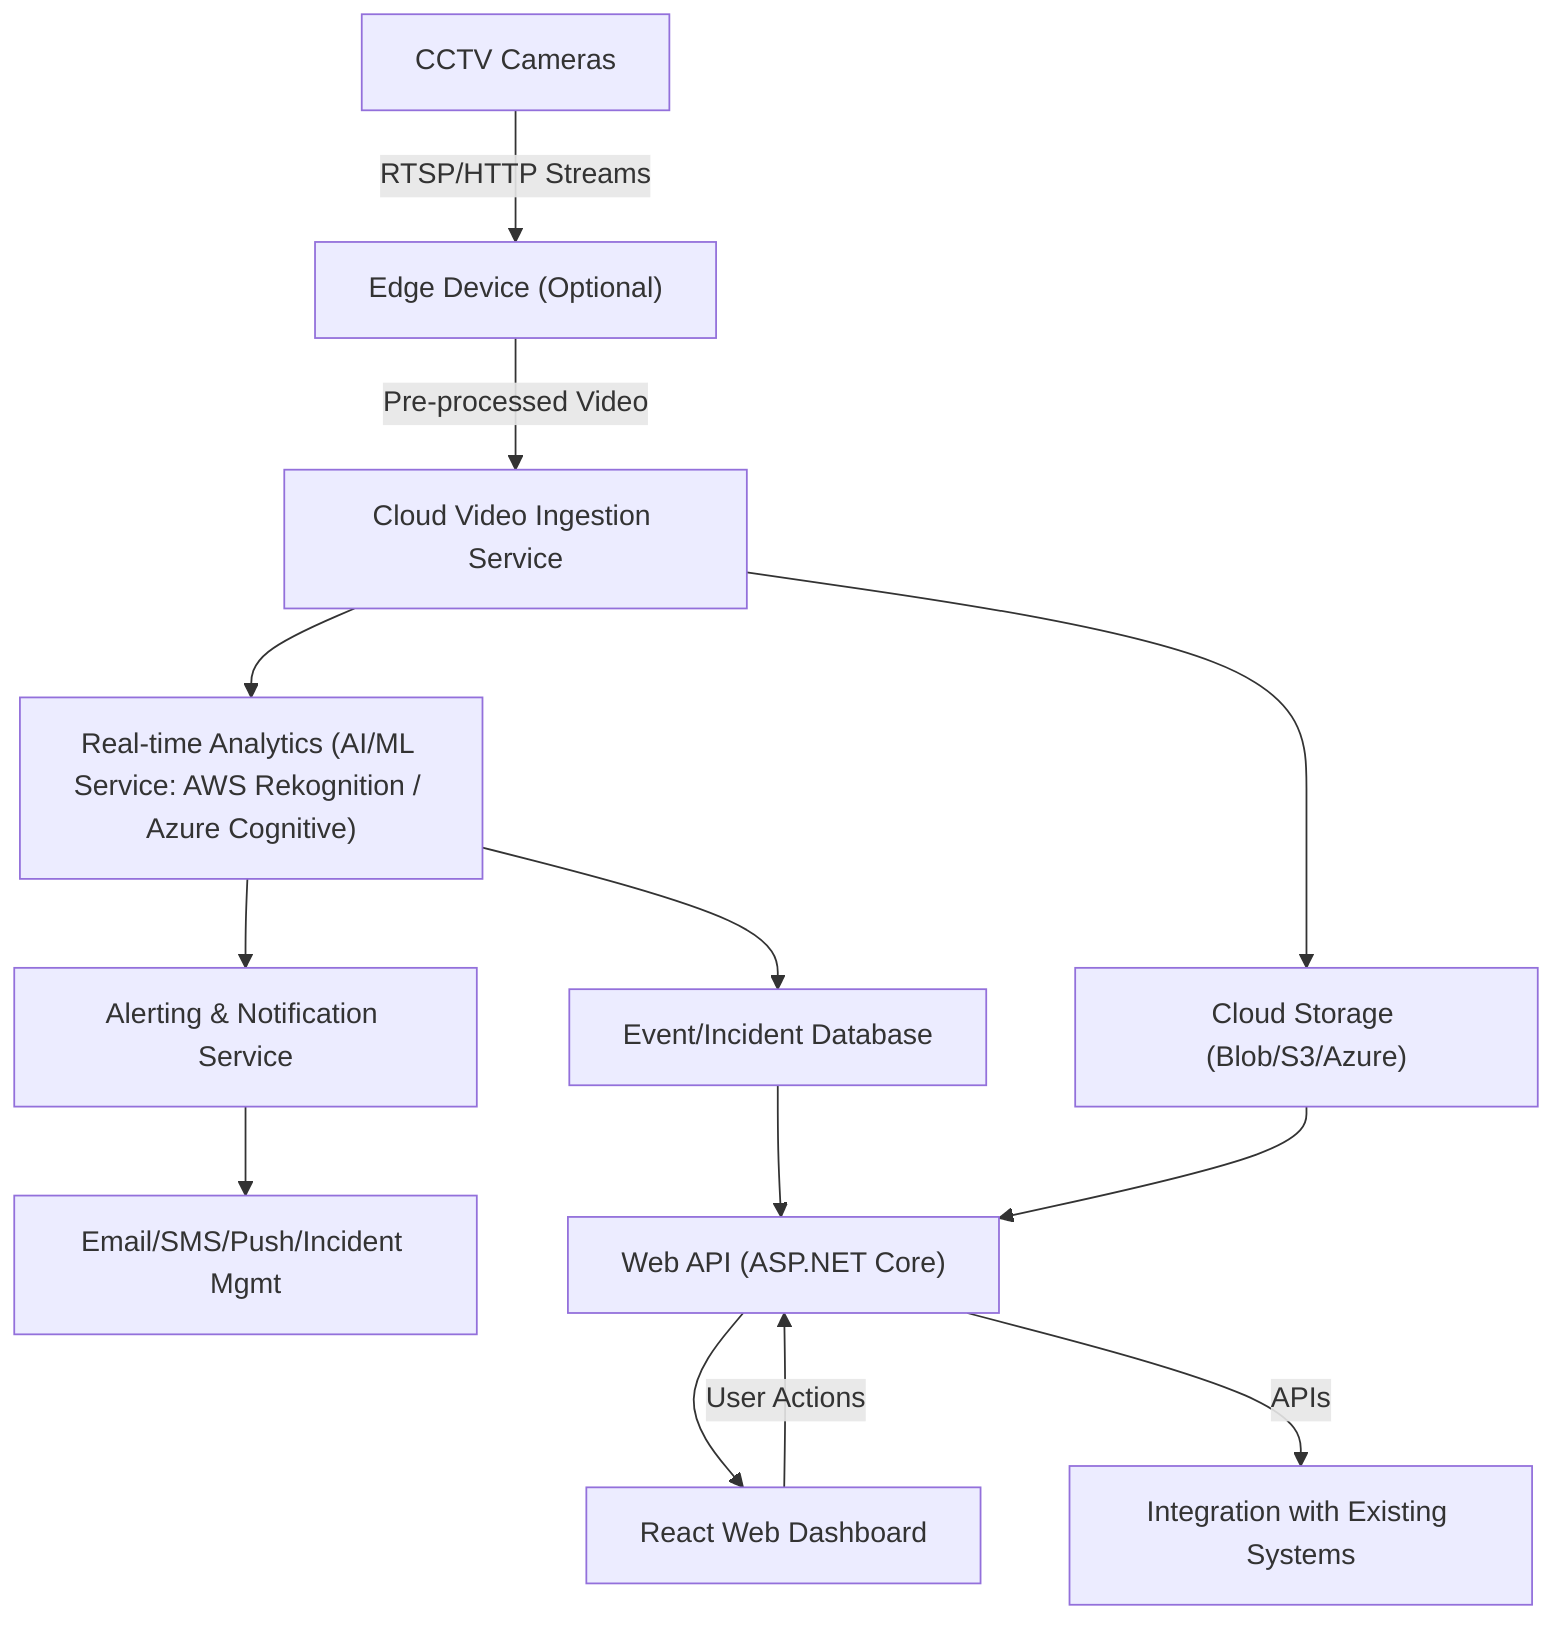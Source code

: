 flowchart TD
    A["CCTV Cameras"] -->|"RTSP/HTTP Streams"| B["Edge Device (Optional)"]
    B -->|"Pre-processed Video"| C["Cloud Video Ingestion Service"]
    C --> D["Cloud Storage (Blob/S3/Azure)"]
    C --> E["Real-time Analytics (AI/ML Service: AWS Rekognition / Azure Cognitive)"]
    E --> F["Alerting & Notification Service"]
    F --> G["Email/SMS/Push/Incident Mgmt"]
    E --> H["Event/Incident Database"]
    H --> I["Web API (ASP.NET Core)"]
    D --> I
    I --> J["React Web Dashboard"]
    J -->|"User Actions"| I
    I -->|"APIs"| K["Integration with Existing Systems"]